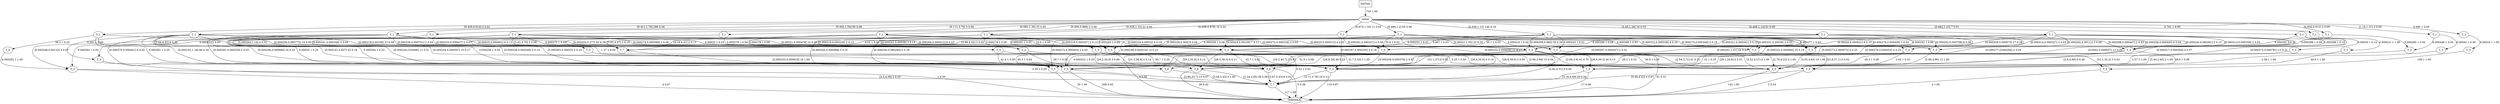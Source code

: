 digraph G {
  0 [label="T_1"];
  1 [label="T_1"];
  2 [label="T_1"];
  3 [label="T_1"];
  4 [label="T_1"];
  5 [label="T_1"];
  6 [label="T_1"];
  7 [label="T_1"];
  8 [label="T_1"];
  9 [label="T_1"];
  10 [label="T_1"];
  11 [label="T_1"];
  12 [label="T_1"];
  13 [label="T_1"];
  14 [label="T_1"];
  15 [label="T_1"];
  16 [label="T_1"];
  17 [label="T_1"];
  18 [label="T_3"];
  19 [label="T_3"];
  20 [label="T_3"];
  21 [label="T_3"];
  22 [label="T_3"];
  23 [label="T_3"];
  24 [label="T_3"];
  25 [label="T_3"];
  26 [label="T_3"];
  27 [label="T_3"];
  28 [label="T_3"];
  29 [label="T_3"];
  30 [label="T_3"];
  31 [label="T_3"];
  32 [label="T_3"];
  33 [label="T_3"];
  34 [label="T_3"];
  35 [label="T_3"];
  36 [label="T_3"];
  37 [label="T_3"];
  38 [label="T_3"];
  39 [label="T_3"];
  40 [label="T_3"];
  41 [label="T_5"];
  42 [label="T_6"];
  43 [label="T_6"];
  44 [label="T_6"];
  45 [label="T_6"];
  46 [label="T_6"];
  47 [label="T_6"];
  48 [label="T_6"];
  49 [label="T_6"];
  50 [label="T_7"];
  51 [label="T_7"];
  52 [label="initial"];
  53 [label="TERMINAL",shape=diamond];
  54 [label="INITIAL",shape=box];
0->26 [label="0.000231 1 1.00"];
1->27 [label="0.00024 1 1.00"];
2->33 [label="0.000284 1 0.33"];
2->29 [label="[0.000333,0.000427] 2 0.67"];
3->33 [label="0.000258 1 0.50"];
3->30 [label="0.000279 1 0.50"];
4->20 [label="0.000285 1 0.50"];
4->40 [label="0.000288 1 0.50"];
5->18 [label="0.00043 1 0.50"];
5->20 [label="0.000448 1 0.50"];
6->37 [label="0.000288 1 0.14"];
6->19 [label="0.00035 1 0.14"];
6->35 [label="0.000392 1 0.14"];
6->33 [label="[0.000317,0.000364] 4 0.57"];
7->34 [label="0.00025 1 0.25"];
7->25 [label="0.00033 1 0.25"];
7->33 [label="0.000381 1 0.25"];
7->42 [label="36.2 1 0.25"];
8->38 [label="0.000265 1 0.09"];
8->34 [label="[0.000187,0.000205] 2 0.18"];
8->33 [label="[0.000259,0.000286] 2 0.18"];
8->35 [label="[0.000275,0.000349] 2 0.18"];
8->40 [label="[0.000261,0.000327] 4 0.36"];
9->38 [label="0.000274 1 0.06"];
9->30 [label="[0.000219,0.000226] 2 0.13"];
9->39 [label="[0.000318,0.000357] 2 0.13"];
9->40 [label="[0.00025,0.000513] 4 0.25"];
9->33 [label="[0.000245,0.000468] 5 0.31"];
9->50 [label="[4.18,4.41] 2 0.13"];
10->22 [label="0.000242 1 0.06"];
10->39 [label="0.000306 1 0.06"];
10->38 [label="0.000308 1 0.06"];
10->37 [label="[0.000226,0.000391] 2 0.13"];
10->40 [label="[0.000321,0.000341] 3 0.19"];
10->33 [label="[0.000273,0.000975] 4 0.25"];
10->34 [label="[0.000278,0.000454] 4 0.25"];
11->38 [label="0.000278 1 0.05"];
11->34 [label="1.27 1 0.05"];
11->39 [label="[0.000241,0.00038] 3 0.14"];
11->40 [label="[0.000224,0.00032] 4 0.19"];
11->24 [label="[0.000322,0.000538] 4 0.19"];
11->33 [label="[0.000263,0.00033] 5 0.24"];
11->45 [label="32.4 1 0.05"];
11->50 [label="[3.63,4.47] 2 0.10"];
12->23 [label="[0.000272,0.000316] 2 0.03"];
12->28 [label="[0.000291,0.000329] 2 0.03"];
12->38 [label="[0.000336,0.000701] 2 0.03"];
12->32 [label="[0.000248,0.00122] 4 0.07"];
12->39 [label="[0.00025,0.000601] 8 0.13"];
12->34 [label="[0.000254,0.000597] 10 0.17"];
12->40 [label="[0.00021,0.000478] 12 0.20"];
12->33 [label="[0.000236,0.000684] 20 0.33"];
13->31 [label="0.291 1 0.00"];
13->36 [label="[0.000264,1.16] 4 0.01"];
13->28 [label="[0.000279,0.000441] 6 0.02"];
13->38 [label="[0.000256,0.000772] 14 0.05"];
13->39 [label="[0.000218,0.00108] 23 0.08"];
13->34 [label="[0.000141,0.827] 52 0.18"];
13->40 [label="[0.000202,0.277] 82 0.29"];
13->33 [label="[0.000152,1.18] 98 0.34"];
13->50 [label="[3.64,4.52] 6 0.02"];
14->38 [label="0.000253 1 0.02"];
14->28 [label="[0.000277,0.000284] 2 0.03"];
14->37 [label="[0.000314,0.000358] 2 0.03"];
14->24 [label="[0.000314,0.000327] 2 0.03"];
14->25 [label="[0.000262,0.00111] 3 0.05"];
14->39 [label="[0.00026,0.000631] 9 0.15"];
14->33 [label="[0.0002,0.000637] 12 0.20"];
14->34 [label="[0.000272,0.000781] 13 0.21"];
14->40 [label="[0.000259,0.000675] 17 0.28"];
15->32 [label="0.000293 1 0.03"];
15->31 [label="0.000322 1 0.03"];
15->22 [label="0.000368 1 0.03"];
15->38 [label="0.000375 1 0.03"];
15->39 [label="[0.000274,0.000389] 2 0.06"];
15->21 [label="[0.000241,0.000348] 3 0.09"];
15->34 [label="[0.000239,0.000348] 5 0.14"];
15->40 [label="[0.000264,0.000412] 8 0.23"];
15->33 [label="[0.000234,0.00068] 11 0.31"];
15->50 [label="[3.42,3.76] 2 0.06"];
16->24 [label="0.000277 1 0.02"];
16->23 [label="0.000418 1 0.02"];
16->28 [label="[0.000272,0.000403] 2 0.03"];
16->37 [label="[0.000298,0.000447] 2 0.03"];
16->22 [label="[0.000331,0.00036] 2 0.03"];
16->39 [label="[0.00024,0.00129] 7 0.11"];
16->34 [label="[0.000222,0.000609] 11 0.17"];
16->33 [label="[0.000248,0.000516] 14 0.22"];
16->40 [label="[0.00021,1.05] 23 0.35"];
16->45 [label="35.6 1 0.02"];
16->50 [label="4.01 1 0.02"];
17->23 [label="0.000243 1 0.01"];
17->36 [label="0.000281 1 0.01"];
17->39 [label="0.897 1 0.01"];
17->28 [label="[0.000267,0.000347] 2 0.01"];
17->24 [label="[0.000278,0.000409] 3 0.02"];
17->38 [label="[0.000229,0.364] 6 0.04"];
17->37 [label="[0.000256,0.000445] 6 0.04"];
17->25 [label="[0.000262,0.000708] 8 0.06"];
17->34 [label="[0.000222,0.000666] 25 0.18"];
17->40 [label="[0.000209,0.985] 39 0.28"];
17->33 [label="[0.000201,1.01] 44 0.31"];
17->45 [label="35.7 1 0.01"];
17->50 [label="[3.89,4.42] 3 0.02"];
18->41 [label="2.38 1 1.00"];
19->41 [label="2.57 1 1.00"];
20->41 [label="[2.44,2.45] 2 1.00"];
21->41 [label="[2.7,3.33] 3 1.00"];
22->41 [label="[2.79,4.22] 4 1.00"];
23->41 [label="[3.22,4.27] 4 1.00"];
24->41 [label="[3.03,4.63] 10 1.00"];
25->41 [label="[2.99,4.86] 12 1.00"];
26->46 [label="40.6 1 1.00"];
27->44 [label="106 1 1.00"];
28->53 [label=" 30 1.00"];
29->41 [label="5.25 1 0.50"];
29->43 [label="41.4 1 0.50"];
30->49 [label="39.7 1 0.33"];
30->48 [label="[29.2,40.7] 2 0.67"];
31->51 [label="3.35 1 0.50"];
31->53 [label=" 1 0.50"];
32->51 [label="[3.5,4.59] 2 0.33"];
32->53 [label=" 4 0.67"];
33->51 [label="[3.84,20.7] 15 0.07"];
33->53 [label=" 208 0.93"];
34->51 [label="[3.71,5.78] 16 0.13"];
34->53 [label=" 110 0.87"];
35->41 [label="2.62 1 0.33"];
35->47 [label="28.3 1 0.33"];
35->48 [label="32 1 0.33"];
36->47 [label="30.7 1 0.20"];
36->46 [label="36.9 1 0.20"];
36->49 [label="[29.2,34.5] 3 0.60"];
37->41 [label="[2.9,4.69] 6 0.46"];
37->43 [label="31.5 1 0.08"];
37->46 [label="38.6 1 0.08"];
37->48 [label="40.3 1 0.08"];
37->49 [label="[29.1,34.6] 4 0.31"];
38->41 [label="[3.06,3.99] 15 0.54"];
38->43 [label="40.3 1 0.04"];
38->47 [label="[29.2,32.8] 4 0.14"];
38->48 [label="[29.4,35.9] 4 0.14"];
38->49 [label="[31.3,38.9] 4 0.14"];
39->41 [label="[2.85,3.9] 42 0.75"];
39->47 [label="32.7 1 0.02"];
39->48 [label="[29.8,39.4] 3 0.05"];
39->49 [label="[28.5,38.5] 6 0.11"];
39->51 [label="3.52 1 0.02"];
39->53 [label=" 3 0.05"];
40->41 [label="[2.94,3.71] 41 0.21"];
40->44 [label="[31.1,33.2] 3 0.02"];
40->46 [label="[32.8,37.1] 3 0.02"];
40->47 [label="[31.1,37] 6 0.03"];
40->48 [label="[28.6,39.3] 26 0.13"];
40->49 [label="[28.9,38] 48 0.24"];
40->51 [label="[3.63,5.51] 9 0.05"];
40->53 [label=" 61 0.31"];
41->53 [label=" 143 1.00"];
42->32 [label="0.000292 1 1.00"];
43->51 [label="[3.28,3.43] 3 1.00"];
44->53 [label=" 4 1.00"];
45->33 [label="0.000322 1 0.33"];
45->34 [label="[0.000259,0.000379] 2 0.67"];
46->51 [label="[3.44,4.32] 4 0.67"];
46->53 [label=" 2 0.33"];
47->51 [label="[3.67,5.43] 8 0.62"];
47->53 [label=" 5 0.38"];
48->51 [label="[3.18,4.09] 20 0.54"];
48->53 [label=" 17 0.46"];
49->51 [label="[3.24,4.95] 38 0.58"];
49->53 [label=" 28 0.42"];
50->28 [label="[0.000233,0.000816] 16 1.00"];
51->53 [label=" 117 1.00"];
52->1 [label="0.485 1 0.00"];
52->0 [label="0.761 1 0.00"];
52->3 [label="[0.406,0.888] 2 0.00"];
52->4 [label="[0.856,0.912] 2 0.00"];
52->5 [label="[1.18,1.31] 2 0.00"];
52->2 [label="[0.111,0.76] 3 0.00"];
52->7 [label="[0.439,0.814] 4 0.01"];
52->6 [label="[0.682,1.23] 7 0.01"];
52->8 [label="[0.673,1.16] 11 0.02"];
52->9 [label="[0.409,0.878] 16 0.02"];
52->10 [label="[0.49,1.28] 16 0.02"];
52->11 [label="[0.428,1.33] 21 0.03"];
52->15 [label="[0.582,1.39] 35 0.05"];
52->12 [label="[0.442,1.54] 60 0.08"];
52->14 [label="[0.408,1.14] 61 0.08"];
52->16 [label="[0.466,1.2] 65 0.09"];
52->17 [label="[0.356,1.15] 140 0.19"];
52->13 [label="[0.411,1.78] 286 0.39"];
54->52 [label=" 733 1.00"];
}
